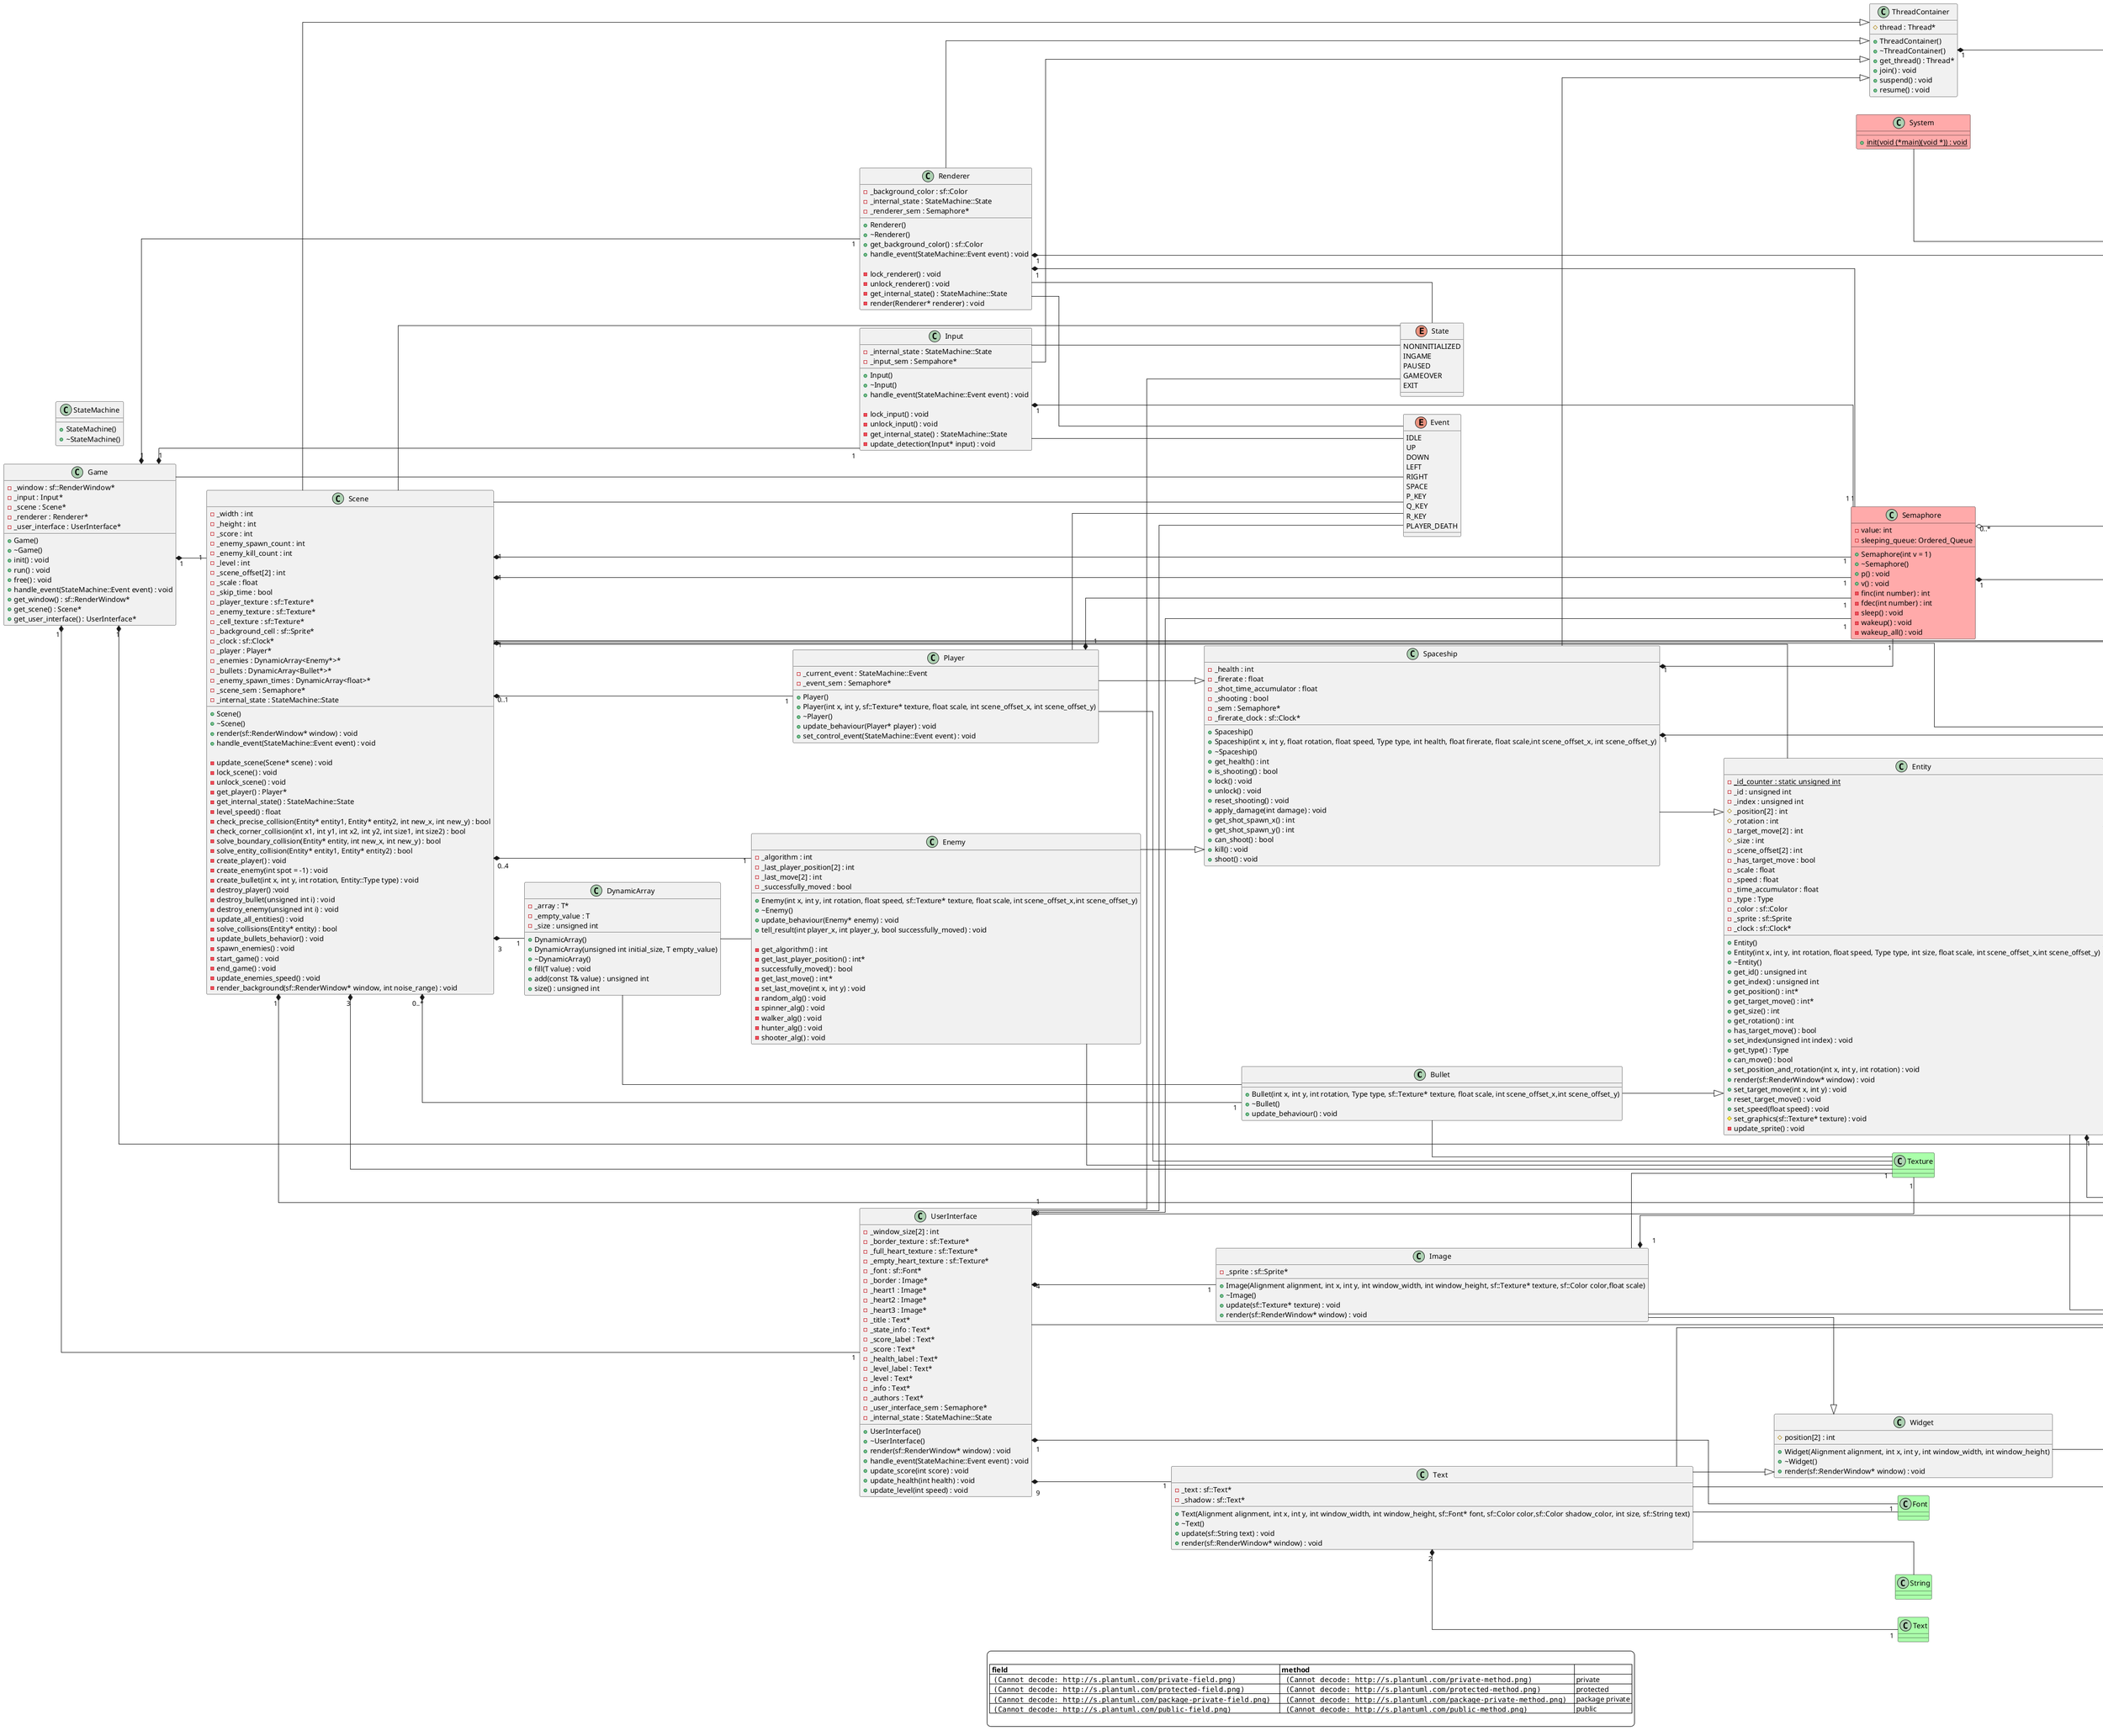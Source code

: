 @startuml Diagrama de classes - Stellar Warfare
skinparam linetype ortho
left to right direction
class Bullet {
    + Bullet(int x, int y, int rotation, Type type, sf::Texture* texture, float scale, int scene_offset_x,int scene_offset_y)
    + ~Bullet()
    + update_behaviour() : void
}

class DynamicArray {
    - _array : T*
    - _empty_value : T
    - _size : unsigned int

    + DynamicArray()
    + DynamicArray(unsigned int initial_size, T empty_value)
    + ~DynamicArray()
    + fill(T value) : void
    + add(const T& value) : unsigned int
    + size() : unsigned int
}

class Enemy {
    - _algorithm : int
    - _last_player_position[2] : int
    - _last_move[2] : int
    - _successfully_moved : bool

    + Enemy(int x, int y, int rotation, float speed, sf::Texture* texture, float scale, int scene_offset_x,int scene_offset_y)
    + ~Enemy()
    + update_behaviour(Enemy* enemy) : void
    + tell_result(int player_x, int player_y, bool successfully_moved) : void
    
    - get_algorithm() : int 
    - get_last_player_position() : int* 
    - successfully_moved() : bool
    - get_last_move() : int*
    - set_last_move(int x, int y) : void
    - random_alg() : void
    - spinner_alg() : void
    - walker_alg() : void 
    - hunter_alg() : void
    - shooter_alg() : void
}

class Entity {
    {static} - _id_counter : static unsigned int 
    - _id : unsigned int 
    - _index : unsigned int 
    # _position[2] : int
    # _rotation : int
    - _target_move[2] : int
    # _size : int
    - _scene_offset[2] : int
    - _has_target_move : bool
    - _scale : float
    - _speed : float
    - _time_accumulator : float
    - _type : Type
    - _color : sf::Color
    - _sprite : sf::Sprite
    - _clock : sf::Clock* 

    + Entity()
    + Entity(int x, int y, int rotation, float speed, Type type, int size, float scale, int scene_offset_x,int scene_offset_y)
    + ~Entity()
    + get_id() : unsigned int
    + get_index() : unsigned int
    + get_position() : int* 
    + get_target_move() : int* 
    + get_size() : int
    + get_rotation() : int 
    + has_target_move() : bool 
    + set_index(unsigned int index) : void
    + get_type() : Type
    + can_move() : bool
    + set_position_and_rotation(int x, int y, int rotation) : void
    + render(sf::RenderWindow* window) : void
    + set_target_move(int x, int y) : void
    + reset_target_move() : void
    + set_speed(float speed) : void
    # set_graphics(sf::Texture* texture) : void
    - update_sprite() : void
}

enum Type {
    VOID
    PLAYER
    ENEMY
    PLAYER_BULLET
    ENEMY_BULLET
}

class Game {
    - _window : sf::RenderWindow*
    - _input : Input*
    - _scene : Scene*
    - _renderer : Renderer*
    - _user_interface : UserInterface*

    + Game()
    + ~Game()
    + init() : void
    + run() : void
    + free() : void
    + handle_event(StateMachine::Event event) : void
    + get_window() : sf::RenderWindow* 
    + get_scene() : Scene* 
    + get_user_interface() : UserInterface* 
}

class Image {
    - _sprite : sf::Sprite*

    + Image(Alignment alignment, int x, int y, int window_width, int window_height, sf::Texture* texture, sf::Color color,float scale)
    + ~Image()
    + update(sf::Texture* texture) : void
    + render(sf::RenderWindow* window) : void
}

class Input {
    - _internal_state : StateMachine::State
    - _input_sem : Sempahore*

    + Input()
    + ~Input()
    + handle_event(StateMachine::Event event) : void

    - lock_input() : void 
    - unlock_input() : void
    - get_internal_state() : StateMachine::State
    - update_detection(Input* input) : void
}

class Player {
    - _current_event : StateMachine::Event
    - _event_sem : Semaphore* 

    + Player() 
    + Player(int x, int y, sf::Texture* texture, float scale, int scene_offset_x, int scene_offset_y)
    + ~Player()
    + update_behaviour(Player* player) : void
    + set_control_event(StateMachine::Event event) : void
}

class Renderer {
    - _background_color : sf::Color
    - _internal_state : StateMachine::State 
    - _renderer_sem : Semaphore* 

    + Renderer()
    + ~Renderer()
    + get_background_color() : sf::Color 
    + handle_event(StateMachine::Event event) : void

    - lock_renderer() : void
    - unlock_renderer() : void
    - get_internal_state() : StateMachine::State 
    - render(Renderer* renderer) : void
}

class Scene {
    - _width : int
    - _height : int
    - _score : int
    - _enemy_spawn_count : int
    - _enemy_kill_count : int
    - _level : int
    - _scene_offset[2] : int
    - _scale : float
    - _skip_time : bool
    - _player_texture : sf::Texture*
    - _enemy_texture : sf::Texture*
    - _cell_texture : sf::Texture*
    - _background_cell : sf::Sprite*
    - _clock : sf::Clock*
    - _player : Player*
    - _enemies : DynamicArray<Enemy*>*
    - _bullets : DynamicArray<Bullet*>*
    - _enemy_spawn_times : DynamicArray<float>*
    - _scene_sem : Semaphore*
    - _internal_state : StateMachine::State

    + Scene()
    + ~Scene()
    + render(sf::RenderWindow* window) : void
    + handle_event(StateMachine::Event event) : void

    - update_scene(Scene* scene) : void
    - lock_scene() : void
    - unlock_scene() : void
    - get_player() : Player* 
    - get_internal_state() : StateMachine::State
    - level_speed() : float
    - check_precise_collision(Entity* entity1, Entity* entity2, int new_x, int new_y) : bool
    - check_corner_collision(int x1, int y1, int x2, int y2, int size1, int size2) : bool
    - solve_boundary_collision(Entity* entity, int new_x, int new_y) : bool
    - solve_entity_collision(Entity* entity1, Entity* entity2) : bool
    - create_player() : void
    - create_enemy(int spot = -1) : void
    - create_bullet(int x, int y, int rotation, Entity::Type type) : void
    - destroy_player() :void
    - destroy_bullet(unsigned int i) : void
    - destroy_enemy(unsigned int i) : void
    - update_all_entities() : void
    - solve_collisions(Entity* entity) : bool
    - update_bullets_behavior() : void
    - spawn_enemies() : void
    - start_game() : void
    - end_game() : void
    - update_enemies_speed() : void
    - render_background(sf::RenderWindow* window, int noise_range) : void
}

Class Spaceship {
    - _health : int
    - _firerate : float
    - _shot_time_accumulator : float
    - _shooting : bool
    - _sem : Semaphore*
    - _firerate_clock : sf::Clock*

    + Spaceship()
    + Spaceship(int x, int y, float rotation, float speed, Type type, int health, float firerate, float scale,int scene_offset_x, int scene_offset_y)
    + ~Spaceship()
    + get_health() : int
    + is_shooting() : bool
    + lock() : void
    + unlock() : void
    + reset_shooting() : void
    + apply_damage(int damage) : void
    + get_shot_spawn_x() : int
    + get_shot_spawn_y() : int
    + can_shoot() : bool
    + kill() : void
    + shoot() : void
}

Class StateMachine {
    + StateMachine()
    + ~StateMachine()
}

enum "State" as StateMachine::State {
    NONINITIALIZED
    INGAME
    PAUSED
    GAMEOVER
    EXIT
}

enum Event {
    IDLE
    UP
    DOWN
    LEFT
    RIGHT
    SPACE
    P_KEY
    Q_KEY
    R_KEY
    PLAYER_DEATH
}

Class Text {
    - _text : sf::Text* 
    - _shadow : sf::Text* 

    + Text(Alignment alignment, int x, int y, int window_width, int window_height, sf::Font* font, sf::Color color,sf::Color shadow_color, int size, sf::String text)
    + ~Text()
    + update(sf::String text) : void
    + render(sf::RenderWindow* window) : void
}

class ThreadContainer {
    # thread : Thread*

    + ThreadContainer()
    + ~ThreadContainer()
    + get_thread() : Thread*
    + join() : void
    + suspend() : void
    + resume() : void
}

class UserInterface {
    - _window_size[2] : int
    - _border_texture : sf::Texture*
    - _full_heart_texture : sf::Texture* 
    - _empty_heart_texture : sf::Texture* 
    - _font : sf::Font*
    - _border : Image* 
    - _heart1 : Image*
    - _heart2 : Image*
    - _heart3 : Image* 
    - _title : Text*
    - _state_info : Text*
    - _score_label : Text*
    - _score : Text*
    - _health_label : Text*
    - _level_label : Text*
    - _level : Text*
    - _info : Text*
    - _authors : Text*
    - _user_interface_sem : Semaphore*
    - _internal_state : StateMachine::State

    + UserInterface()
    + ~UserInterface()
    + render(sf::RenderWindow* window) : void
    + handle_event(StateMachine::Event event) : void
    + update_score(int score) : void
    + update_health(int health) : void
    + update_level(int speed) : void
}

class Widget {
    # position[2] : int

    + Widget(Alignment alignment, int x, int y, int window_width, int window_height)
    + ~Widget()
    + render(sf::RenderWindow* window) : void
}

enum Alignment {
    TOP_LEFT
    TOP
    TOP_RIGHT
    LEFT
    CENTER
    RIGHT
    BOTTOM_LEFT
    BOTTOM
    BOTTOM_RIGHT
}

class CPU #FFAAAA {
    {static} + switch_context(Context *from, Context *to) : void
    {static} + finc(int number) : int
    {static} + fdec(int number) : int
}

class Context #FFAAAA {
    {static} - STACK_SIZE : unsigned int
    + Context()
    + Context(void (*func)(Tn...), Tn... an)
    + ~Context()
    + save() : void
    + load() : void
}

class Ordered_Queue <<Typedef>> #FFAAAA {}

class Semaphore #FFAAAA {
    + Semaphore(int v = 1)
    + ~Semaphore()
    + p() : void
    + v() : void
    - finc(int number) : int
    - fdec(int number) : int
    - sleep() : void
    - wakeup() : void
    - wakeup_all() : void
    - value: int
    - sleeping_queue: Ordered_Queue
}

class System #FFAAAA {
    {static} + init(void (*main)(void *)) : void
}

class Thread #FFAAAA {
    + Thread()
    + Thread(void (*entry)(Tn...), Tn... an)
    + ~Thread()
    {static} + running() : Thread*
    {static} + switch_context(Thread *prev, Thread *next) : int
    + thread_exit(int exit_code) : void
    + id() : int
    {static} + dispatcher() : void
    {static} + init(void (*main)(void *)) : void
    {static} + yield() : void
    + context() : Context*
    + join() : int
    + suspend() : void
    + resume() : void
    {static} + sleep(Ordered_Queue *sleeping_queue) : void
    {static} + wakeup(Ordered_Queue *sleeping_queue) : void
    + get_link() : Ordered_Queue::Element
    - _id: int
    - _context: Context*
    {static} - _running: Thread*
    {static} - _main: Thread
    {static} - _main_context: Context*
    {static} - _dispatcher: Thread
    {static} - _ready: Ordered_Queue
    {static} - _link: Ordered_Queue::Element
    {static} - _state: State
    {static} - _id_counter: int
    - _exit_code: int
    {static} _suspended: Ordered_Queue
    - _waiting_join: Thread*
}

enum "State" as Thread::State #FFAAAA {
    RUNNING
    READY
    FINISHING
    SUSPENDED
    WAITING
}

struct Traits #FFAAAA {
    + debugged : const bool
    + STACK_SIZE : const unsigned int
    + error : const bool
    + warning : const bool
    + info : const bool
    + trace : const bool
}

class Color #AAFFAA {}

class Sprite #AAFFAA {}

class Clock #AAFFAA {}

class RenderWindow #AAFFAA {}

class Texture #AAFFAA {}

class "Text" as sf::Text #AAFFAA {}

class Font #AAFFAA {}

class String #AAFFAA {}

' Inheritance relations
Bullet --|> Entity
Enemy --|> Spaceship
Image --|> Widget
Input --|> ThreadContainer
Player --|> Spaceship
Renderer --|> ThreadContainer
Scene --|> ThreadContainer
Spaceship --|> Entity
Spaceship --|> ThreadContainer
Text --|> Widget

Bullet -- Texture

Enemy -- Texture

DynamicArray -- Enemy
DynamicArray -- Bullet

Entity "1" *-- "1" Color
Entity "1" *-- "1" Sprite
Entity "1" *-- "1" Clock
Entity -- Type
Entity -- RenderWindow

Game "1" *-- "1" RenderWindow
Game "1" *-- "1" Input
Game "1" *-- "1" Scene
Game "1" *-- "1" Renderer
Game "1" *-- "1" UserInterface
Game -- Event

Image "1" *-- "1" Sprite
Image -- Texture
Image -- RenderWindow

Input -- StateMachine::State
Input "1" *-- "1" Semaphore
Input -- Event

Player -- Event
Player "1" *-- "1" Semaphore
Player -- Texture

Renderer "1" *-- "1" Color
Renderer -- StateMachine::State
Renderer "1" *-- "1" Semaphore
Renderer -- Event

Scene "1" *-- "1" Semaphore
Scene "3" *-- "1" Texture
Scene "1" *-- "1" Sprite
Scene "1" *-- "1" Clock
Scene "0..1" *-- "1" Player
Scene "0..4" *-- "1" Enemy
Scene "0..*" *-- "1" Bullet
Scene "3" *-- "1" DynamicArray
Scene "1" *-- "1" Semaphore
Scene -- StateMachine::State
Scene -- Entity
Scene -- Event
Scene -- Type
Scene -- RenderWindow

Spaceship "1" *-- "1" Semaphore
Spaceship "1" *-- "1" Clock

Text "2" *-- "1" sf::Text
Text -- Font
Text -- String
Text -- RenderWindow
Text -- Color

ThreadContainer "1" *-- "1" Thread

UserInterface "3" *-- "1" Texture
UserInterface "1" *-- "1" Font
UserInterface "4" *-- "1" Image
UserInterface "9" *-- "1" Text
UserInterface "1" *-- "1" Semaphore
UserInterface -- StateMachine::State
UserInterface -- Event
UserInterface -- RenderWindow

Widget -- Alignment

CPU +-- Context

Semaphore "1" *-- "1" Ordered_Queue
Semaphore "0..*" o-- "0..1" Thread

System -- Thread

Thread "1" *-- "1" Context
Thread -- Ordered_Queue
Thread -- Thread::State

Context -- Traits

Ordered_Queue -- Thread

skinparam legendBackgroundColor #ffffff
legend

|= field |= method |=  |
|  <img:http://s.plantuml.com/private-field.png>     |   <img:http://s.plantuml.com/private-method.png>     | private |
|  <img:http://s.plantuml.com/protected-field.png>   |   <img:http://s.plantuml.com/protected-method.png>   | protected |
|  <img:http://s.plantuml.com/package-private-field.png>     |   <img:http://s.plantuml.com/package-private-method.png>    | package private |
|  <img:http://s.plantuml.com/public-field.png>     |   <img:http://s.plantuml.com/public-method.png>     | public |

endlegend

@enduml